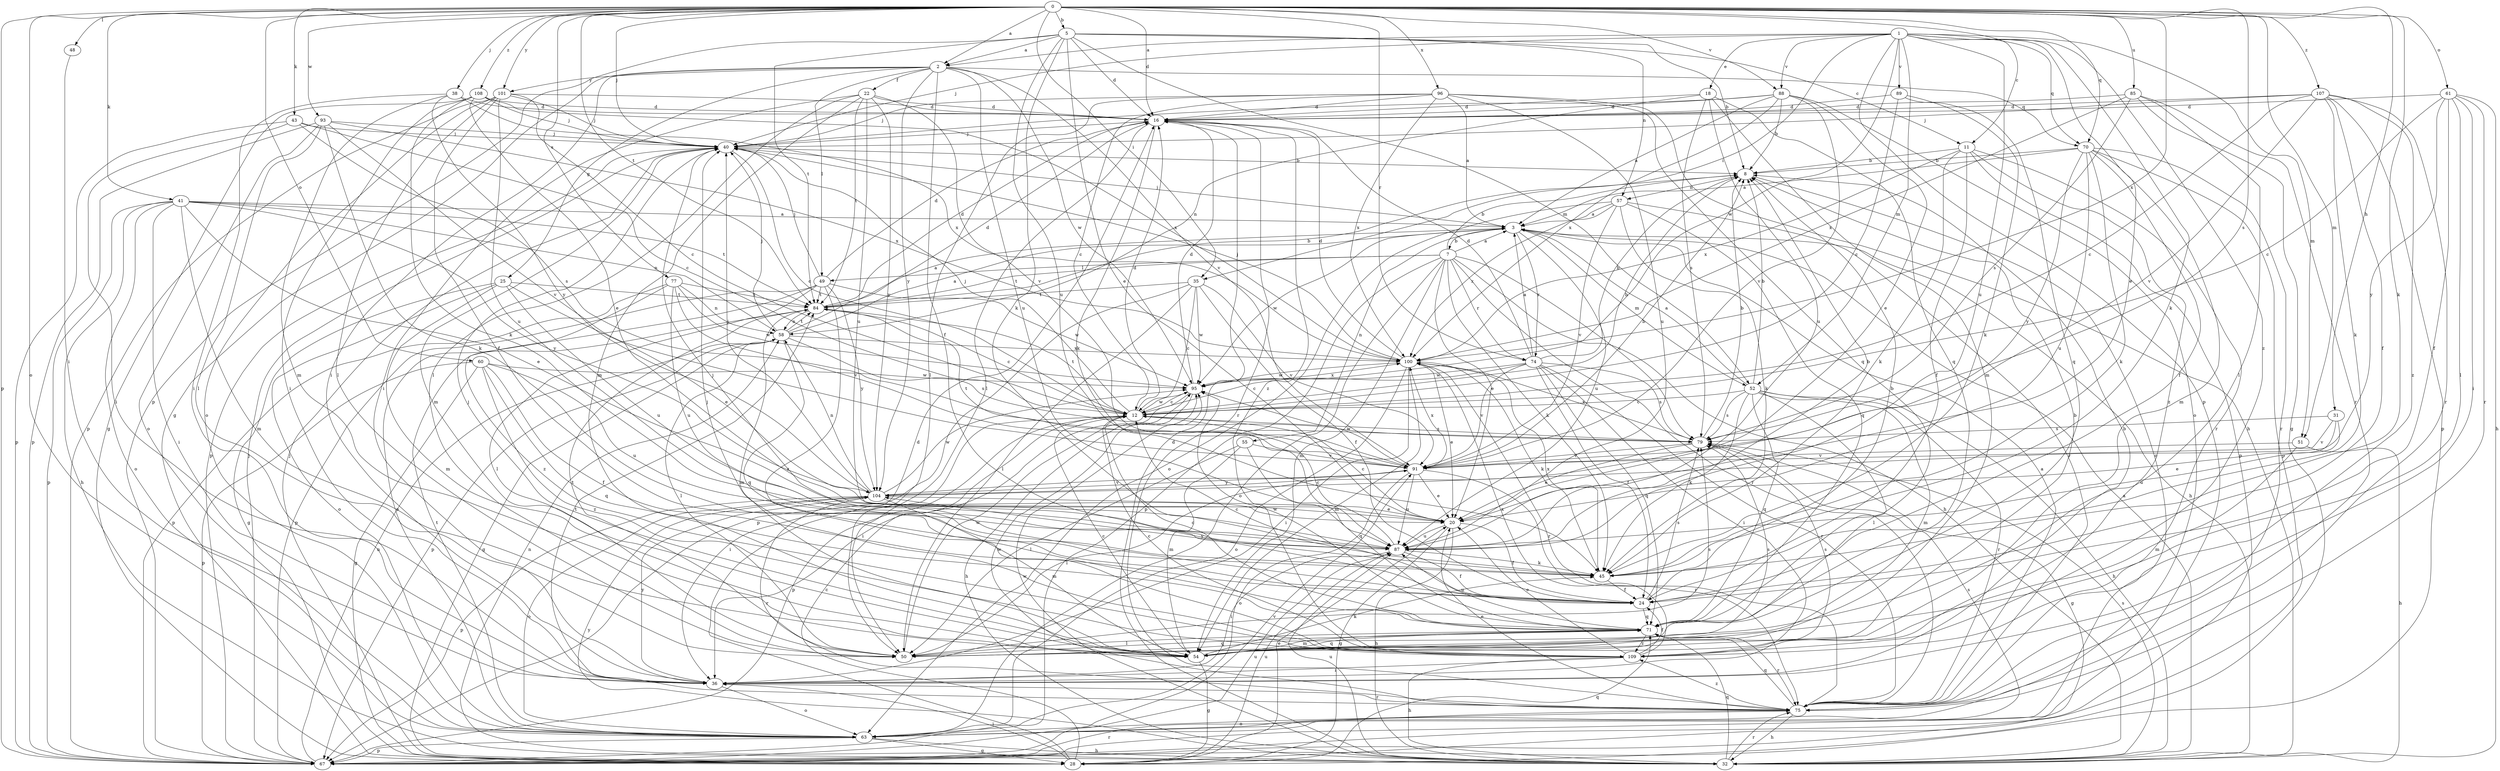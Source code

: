 strict digraph  {
0;
1;
2;
3;
5;
7;
8;
11;
12;
16;
18;
20;
22;
24;
25;
28;
31;
32;
35;
36;
38;
40;
41;
43;
45;
48;
49;
50;
51;
52;
54;
55;
57;
58;
60;
61;
63;
67;
70;
71;
74;
75;
77;
79;
84;
85;
87;
88;
89;
91;
93;
95;
96;
100;
101;
104;
107;
108;
109;
0 -> 2  [label=a];
0 -> 5  [label=b];
0 -> 11  [label=c];
0 -> 16  [label=d];
0 -> 31  [label=h];
0 -> 35  [label=i];
0 -> 38  [label=j];
0 -> 40  [label=j];
0 -> 41  [label=k];
0 -> 43  [label=k];
0 -> 45  [label=k];
0 -> 48  [label=l];
0 -> 51  [label=m];
0 -> 60  [label=o];
0 -> 61  [label=o];
0 -> 63  [label=o];
0 -> 67  [label=p];
0 -> 70  [label=q];
0 -> 74  [label=r];
0 -> 77  [label=s];
0 -> 79  [label=s];
0 -> 84  [label=t];
0 -> 85  [label=u];
0 -> 88  [label=v];
0 -> 93  [label=w];
0 -> 96  [label=x];
0 -> 100  [label=x];
0 -> 101  [label=y];
0 -> 107  [label=z];
0 -> 108  [label=z];
1 -> 2  [label=a];
1 -> 18  [label=e];
1 -> 20  [label=e];
1 -> 35  [label=i];
1 -> 40  [label=j];
1 -> 45  [label=k];
1 -> 51  [label=m];
1 -> 52  [label=m];
1 -> 67  [label=p];
1 -> 70  [label=q];
1 -> 87  [label=u];
1 -> 88  [label=v];
1 -> 89  [label=v];
1 -> 95  [label=w];
1 -> 109  [label=z];
2 -> 22  [label=f];
2 -> 24  [label=f];
2 -> 25  [label=g];
2 -> 28  [label=g];
2 -> 36  [label=i];
2 -> 49  [label=l];
2 -> 70  [label=q];
2 -> 87  [label=u];
2 -> 91  [label=v];
2 -> 95  [label=w];
2 -> 101  [label=y];
2 -> 104  [label=y];
3 -> 7  [label=b];
3 -> 32  [label=h];
3 -> 40  [label=j];
3 -> 52  [label=m];
3 -> 55  [label=n];
3 -> 74  [label=r];
3 -> 87  [label=u];
3 -> 95  [label=w];
5 -> 2  [label=a];
5 -> 8  [label=b];
5 -> 11  [label=c];
5 -> 16  [label=d];
5 -> 20  [label=e];
5 -> 45  [label=k];
5 -> 52  [label=m];
5 -> 57  [label=n];
5 -> 67  [label=p];
5 -> 84  [label=t];
5 -> 87  [label=u];
7 -> 3  [label=a];
7 -> 8  [label=b];
7 -> 20  [label=e];
7 -> 32  [label=h];
7 -> 45  [label=k];
7 -> 49  [label=l];
7 -> 54  [label=m];
7 -> 63  [label=o];
7 -> 67  [label=p];
7 -> 74  [label=r];
7 -> 75  [label=r];
7 -> 79  [label=s];
7 -> 84  [label=t];
8 -> 57  [label=n];
8 -> 63  [label=o];
11 -> 8  [label=b];
11 -> 24  [label=f];
11 -> 45  [label=k];
11 -> 67  [label=p];
11 -> 75  [label=r];
11 -> 100  [label=x];
11 -> 109  [label=z];
12 -> 8  [label=b];
12 -> 16  [label=d];
12 -> 36  [label=i];
12 -> 40  [label=j];
12 -> 67  [label=p];
12 -> 79  [label=s];
12 -> 84  [label=t];
12 -> 95  [label=w];
16 -> 40  [label=j];
16 -> 45  [label=k];
16 -> 50  [label=l];
16 -> 75  [label=r];
16 -> 109  [label=z];
18 -> 16  [label=d];
18 -> 54  [label=m];
18 -> 58  [label=n];
18 -> 71  [label=q];
18 -> 79  [label=s];
18 -> 87  [label=u];
20 -> 12  [label=c];
20 -> 24  [label=f];
20 -> 28  [label=g];
20 -> 32  [label=h];
20 -> 87  [label=u];
22 -> 16  [label=d];
22 -> 36  [label=i];
22 -> 50  [label=l];
22 -> 54  [label=m];
22 -> 84  [label=t];
22 -> 87  [label=u];
22 -> 91  [label=v];
22 -> 104  [label=y];
24 -> 8  [label=b];
24 -> 12  [label=c];
24 -> 40  [label=j];
24 -> 71  [label=q];
24 -> 79  [label=s];
25 -> 20  [label=e];
25 -> 28  [label=g];
25 -> 54  [label=m];
25 -> 63  [label=o];
25 -> 84  [label=t];
25 -> 87  [label=u];
28 -> 12  [label=c];
28 -> 16  [label=d];
28 -> 20  [label=e];
28 -> 36  [label=i];
28 -> 40  [label=j];
28 -> 71  [label=q];
28 -> 87  [label=u];
31 -> 20  [label=e];
31 -> 79  [label=s];
31 -> 87  [label=u];
31 -> 91  [label=v];
32 -> 3  [label=a];
32 -> 16  [label=d];
32 -> 58  [label=n];
32 -> 71  [label=q];
32 -> 75  [label=r];
32 -> 79  [label=s];
32 -> 87  [label=u];
32 -> 95  [label=w];
32 -> 104  [label=y];
35 -> 12  [label=c];
35 -> 24  [label=f];
35 -> 50  [label=l];
35 -> 67  [label=p];
35 -> 84  [label=t];
35 -> 91  [label=v];
35 -> 95  [label=w];
36 -> 8  [label=b];
36 -> 63  [label=o];
36 -> 75  [label=r];
36 -> 104  [label=y];
38 -> 16  [label=d];
38 -> 36  [label=i];
38 -> 54  [label=m];
38 -> 100  [label=x];
38 -> 104  [label=y];
40 -> 8  [label=b];
40 -> 12  [label=c];
40 -> 54  [label=m];
40 -> 67  [label=p];
41 -> 3  [label=a];
41 -> 20  [label=e];
41 -> 32  [label=h];
41 -> 36  [label=i];
41 -> 54  [label=m];
41 -> 58  [label=n];
41 -> 63  [label=o];
41 -> 67  [label=p];
41 -> 84  [label=t];
41 -> 104  [label=y];
43 -> 12  [label=c];
43 -> 36  [label=i];
43 -> 40  [label=j];
43 -> 67  [label=p];
43 -> 79  [label=s];
45 -> 24  [label=f];
45 -> 100  [label=x];
45 -> 104  [label=y];
48 -> 36  [label=i];
49 -> 16  [label=d];
49 -> 40  [label=j];
49 -> 50  [label=l];
49 -> 63  [label=o];
49 -> 67  [label=p];
49 -> 84  [label=t];
49 -> 95  [label=w];
49 -> 104  [label=y];
49 -> 109  [label=z];
50 -> 71  [label=q];
50 -> 79  [label=s];
50 -> 84  [label=t];
50 -> 95  [label=w];
51 -> 32  [label=h];
51 -> 54  [label=m];
51 -> 91  [label=v];
52 -> 3  [label=a];
52 -> 8  [label=b];
52 -> 12  [label=c];
52 -> 32  [label=h];
52 -> 45  [label=k];
52 -> 50  [label=l];
52 -> 54  [label=m];
52 -> 71  [label=q];
52 -> 75  [label=r];
52 -> 79  [label=s];
54 -> 8  [label=b];
54 -> 12  [label=c];
54 -> 28  [label=g];
54 -> 40  [label=j];
54 -> 45  [label=k];
54 -> 71  [label=q];
54 -> 79  [label=s];
55 -> 50  [label=l];
55 -> 54  [label=m];
55 -> 71  [label=q];
55 -> 91  [label=v];
57 -> 3  [label=a];
57 -> 45  [label=k];
57 -> 63  [label=o];
57 -> 71  [label=q];
57 -> 75  [label=r];
57 -> 91  [label=v];
57 -> 100  [label=x];
58 -> 3  [label=a];
58 -> 16  [label=d];
58 -> 28  [label=g];
58 -> 40  [label=j];
58 -> 50  [label=l];
58 -> 67  [label=p];
58 -> 71  [label=q];
58 -> 79  [label=s];
58 -> 84  [label=t];
58 -> 100  [label=x];
60 -> 24  [label=f];
60 -> 28  [label=g];
60 -> 67  [label=p];
60 -> 71  [label=q];
60 -> 87  [label=u];
60 -> 95  [label=w];
60 -> 109  [label=z];
61 -> 12  [label=c];
61 -> 16  [label=d];
61 -> 24  [label=f];
61 -> 32  [label=h];
61 -> 36  [label=i];
61 -> 50  [label=l];
61 -> 75  [label=r];
61 -> 104  [label=y];
63 -> 28  [label=g];
63 -> 32  [label=h];
63 -> 67  [label=p];
63 -> 79  [label=s];
63 -> 84  [label=t];
67 -> 40  [label=j];
67 -> 58  [label=n];
67 -> 75  [label=r];
67 -> 87  [label=u];
67 -> 91  [label=v];
70 -> 3  [label=a];
70 -> 8  [label=b];
70 -> 24  [label=f];
70 -> 45  [label=k];
70 -> 54  [label=m];
70 -> 67  [label=p];
70 -> 75  [label=r];
70 -> 87  [label=u];
70 -> 104  [label=y];
71 -> 12  [label=c];
71 -> 50  [label=l];
71 -> 54  [label=m];
71 -> 75  [label=r];
71 -> 87  [label=u];
71 -> 95  [label=w];
71 -> 109  [label=z];
74 -> 3  [label=a];
74 -> 8  [label=b];
74 -> 12  [label=c];
74 -> 16  [label=d];
74 -> 24  [label=f];
74 -> 36  [label=i];
74 -> 71  [label=q];
74 -> 75  [label=r];
74 -> 79  [label=s];
74 -> 91  [label=v];
74 -> 95  [label=w];
75 -> 3  [label=a];
75 -> 20  [label=e];
75 -> 32  [label=h];
75 -> 63  [label=o];
75 -> 71  [label=q];
75 -> 84  [label=t];
75 -> 95  [label=w];
75 -> 109  [label=z];
77 -> 58  [label=n];
77 -> 67  [label=p];
77 -> 84  [label=t];
77 -> 87  [label=u];
77 -> 91  [label=v];
77 -> 95  [label=w];
77 -> 109  [label=z];
79 -> 8  [label=b];
79 -> 20  [label=e];
79 -> 28  [label=g];
79 -> 91  [label=v];
79 -> 100  [label=x];
84 -> 3  [label=a];
84 -> 8  [label=b];
84 -> 12  [label=c];
84 -> 16  [label=d];
84 -> 54  [label=m];
84 -> 58  [label=n];
85 -> 16  [label=d];
85 -> 28  [label=g];
85 -> 50  [label=l];
85 -> 75  [label=r];
85 -> 79  [label=s];
85 -> 100  [label=x];
87 -> 8  [label=b];
87 -> 12  [label=c];
87 -> 24  [label=f];
87 -> 36  [label=i];
87 -> 45  [label=k];
88 -> 3  [label=a];
88 -> 8  [label=b];
88 -> 16  [label=d];
88 -> 20  [label=e];
88 -> 40  [label=j];
88 -> 63  [label=o];
88 -> 91  [label=v];
88 -> 100  [label=x];
89 -> 12  [label=c];
89 -> 16  [label=d];
89 -> 45  [label=k];
89 -> 71  [label=q];
91 -> 8  [label=b];
91 -> 20  [label=e];
91 -> 50  [label=l];
91 -> 63  [label=o];
91 -> 75  [label=r];
91 -> 84  [label=t];
91 -> 87  [label=u];
91 -> 95  [label=w];
91 -> 100  [label=x];
91 -> 104  [label=y];
93 -> 40  [label=j];
93 -> 45  [label=k];
93 -> 50  [label=l];
93 -> 63  [label=o];
93 -> 67  [label=p];
93 -> 91  [label=v];
93 -> 100  [label=x];
95 -> 12  [label=c];
95 -> 16  [label=d];
95 -> 32  [label=h];
95 -> 36  [label=i];
95 -> 100  [label=x];
96 -> 3  [label=a];
96 -> 12  [label=c];
96 -> 16  [label=d];
96 -> 32  [label=h];
96 -> 40  [label=j];
96 -> 50  [label=l];
96 -> 71  [label=q];
96 -> 87  [label=u];
96 -> 100  [label=x];
100 -> 16  [label=d];
100 -> 20  [label=e];
100 -> 36  [label=i];
100 -> 40  [label=j];
100 -> 45  [label=k];
100 -> 54  [label=m];
100 -> 63  [label=o];
100 -> 75  [label=r];
100 -> 95  [label=w];
101 -> 12  [label=c];
101 -> 16  [label=d];
101 -> 24  [label=f];
101 -> 40  [label=j];
101 -> 50  [label=l];
101 -> 63  [label=o];
101 -> 67  [label=p];
101 -> 87  [label=u];
104 -> 20  [label=e];
104 -> 40  [label=j];
104 -> 54  [label=m];
104 -> 58  [label=n];
104 -> 63  [label=o];
104 -> 67  [label=p];
104 -> 75  [label=r];
104 -> 91  [label=v];
104 -> 95  [label=w];
107 -> 12  [label=c];
107 -> 16  [label=d];
107 -> 24  [label=f];
107 -> 40  [label=j];
107 -> 45  [label=k];
107 -> 67  [label=p];
107 -> 75  [label=r];
107 -> 91  [label=v];
107 -> 109  [label=z];
108 -> 16  [label=d];
108 -> 20  [label=e];
108 -> 28  [label=g];
108 -> 36  [label=i];
108 -> 40  [label=j];
108 -> 45  [label=k];
108 -> 100  [label=x];
109 -> 12  [label=c];
109 -> 20  [label=e];
109 -> 24  [label=f];
109 -> 32  [label=h];
109 -> 36  [label=i];
109 -> 40  [label=j];
109 -> 79  [label=s];
109 -> 100  [label=x];
}
